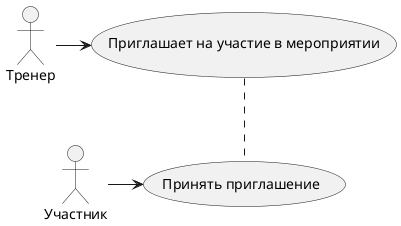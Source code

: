 @startuml

Тренер -> (Приглашает на участие в мероприятии)
(Приглашает на участие в мероприятии) .. (Принять приглашение)
Участник -> (Принять приглашение)

@enduml